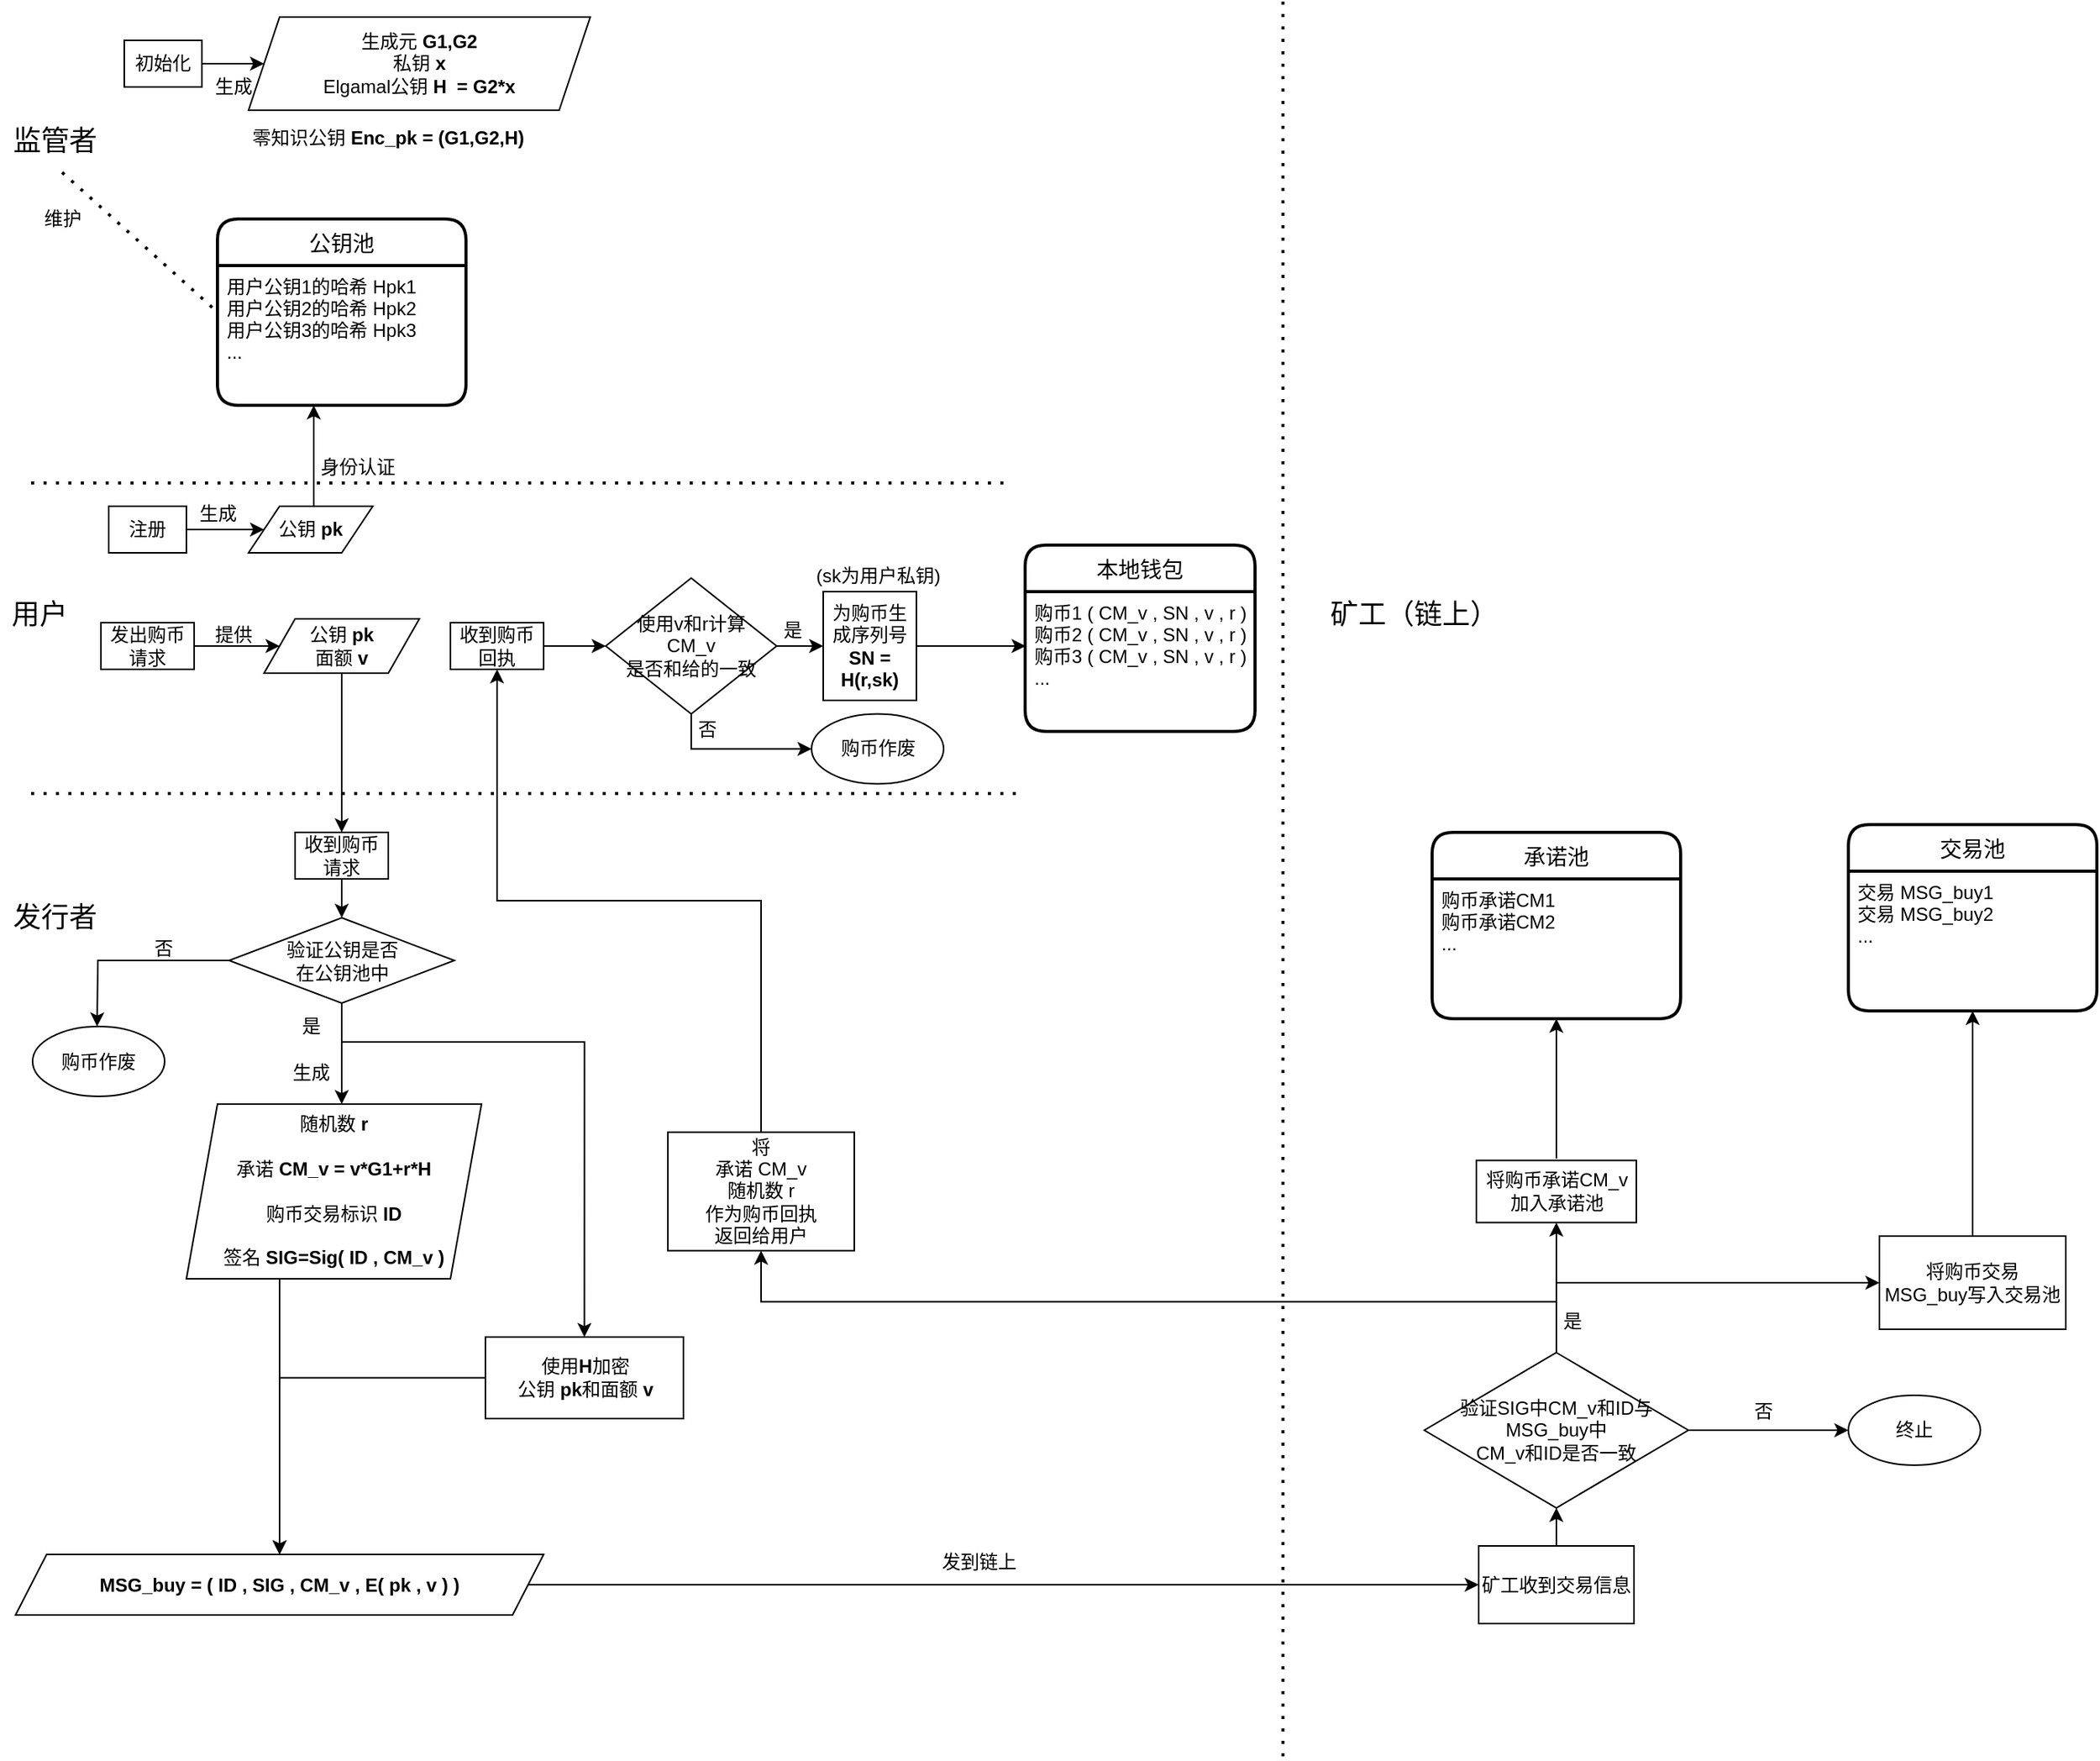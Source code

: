 <mxfile version="13.5.1" type="device"><diagram id="5hE8lKeHi240gkhycetH" name="第 1 页"><mxGraphModel dx="1426" dy="905" grid="1" gridSize="10" guides="1" tooltips="1" connect="1" arrows="1" fold="1" page="1" pageScale="1" pageWidth="827" pageHeight="1169" math="0" shadow="0"><root><mxCell id="0"/><mxCell id="1" parent="0"/><mxCell id="rnxhR0rQ0OIMdAnH7jI5-5" value="" style="edgeStyle=orthogonalEdgeStyle;rounded=0;orthogonalLoop=1;jettySize=auto;html=1;" parent="1" source="9ClnOcMJETAFAgiWWm4f-1" edge="1"><mxGeometry relative="1" as="geometry"><mxPoint x="170" y="50" as="targetPoint"/></mxGeometry></mxCell><mxCell id="9ClnOcMJETAFAgiWWm4f-1" value="初始化" style="rounded=0;whiteSpace=wrap;html=1;" parent="1" vertex="1"><mxGeometry x="80" y="35" width="50" height="30" as="geometry"/></mxCell><mxCell id="rnxhR0rQ0OIMdAnH7jI5-1" value="&lt;font style=&quot;font-size: 18px&quot;&gt;监管者&lt;/font&gt;" style="text;html=1;align=center;verticalAlign=middle;resizable=0;points=[];autosize=1;" parent="1" vertex="1"><mxGeometry y="90" width="70" height="20" as="geometry"/></mxCell><mxCell id="rnxhR0rQ0OIMdAnH7jI5-2" value="&lt;font style=&quot;font-size: 18px&quot;&gt;用户&lt;/font&gt;" style="text;html=1;align=center;verticalAlign=middle;resizable=0;points=[];autosize=1;" parent="1" vertex="1"><mxGeometry y="395" width="50" height="20" as="geometry"/></mxCell><mxCell id="rnxhR0rQ0OIMdAnH7jI5-3" value="&lt;font style=&quot;font-size: 18px&quot;&gt;发行者&lt;/font&gt;" style="text;html=1;align=center;verticalAlign=middle;resizable=0;points=[];autosize=1;" parent="1" vertex="1"><mxGeometry y="590" width="70" height="20" as="geometry"/></mxCell><mxCell id="rnxhR0rQ0OIMdAnH7jI5-14" value="" style="edgeStyle=orthogonalEdgeStyle;rounded=0;orthogonalLoop=1;jettySize=auto;html=1;entryX=0;entryY=0.5;entryDx=0;entryDy=0;" parent="1" source="rnxhR0rQ0OIMdAnH7jI5-12" edge="1"><mxGeometry relative="1" as="geometry"><mxPoint x="170" y="350" as="targetPoint"/></mxGeometry></mxCell><mxCell id="rnxhR0rQ0OIMdAnH7jI5-12" value="注册" style="rounded=0;whiteSpace=wrap;html=1;" parent="1" vertex="1"><mxGeometry x="70" y="335" width="50" height="30" as="geometry"/></mxCell><mxCell id="rnxhR0rQ0OIMdAnH7jI5-19" value="" style="endArrow=classic;html=1;exitX=0.55;exitY=-0.25;exitDx=0;exitDy=0;exitPerimeter=0;" parent="1" edge="1"><mxGeometry width="50" height="50" relative="1" as="geometry"><mxPoint x="202" y="335" as="sourcePoint"/><mxPoint x="202" y="270" as="targetPoint"/></mxGeometry></mxCell><mxCell id="rnxhR0rQ0OIMdAnH7jI5-20" value="身份认证" style="text;html=1;align=center;verticalAlign=middle;resizable=0;points=[];autosize=1;" parent="1" vertex="1"><mxGeometry x="200" y="300" width="60" height="20" as="geometry"/></mxCell><mxCell id="rnxhR0rQ0OIMdAnH7jI5-21" value="" style="endArrow=none;dashed=1;html=1;dashPattern=1 3;strokeWidth=2;entryX=0;entryY=0.5;entryDx=0;entryDy=0;" parent="1" target="rnxhR0rQ0OIMdAnH7jI5-16" edge="1"><mxGeometry width="50" height="50" relative="1" as="geometry"><mxPoint x="40" y="120" as="sourcePoint"/><mxPoint x="60" y="140" as="targetPoint"/></mxGeometry></mxCell><mxCell id="rnxhR0rQ0OIMdAnH7jI5-22" value="维护" style="text;html=1;align=center;verticalAlign=middle;resizable=0;points=[];autosize=1;" parent="1" vertex="1"><mxGeometry x="20" y="140" width="40" height="20" as="geometry"/></mxCell><mxCell id="q0J69nH1_KOFGHvAURuJ-16" style="edgeStyle=orthogonalEdgeStyle;rounded=0;orthogonalLoop=1;jettySize=auto;html=1;exitX=1;exitY=0.5;exitDx=0;exitDy=0;entryX=0;entryY=0.5;entryDx=0;entryDy=0;" parent="1" source="rnxhR0rQ0OIMdAnH7jI5-24" target="q0J69nH1_KOFGHvAURuJ-15" edge="1"><mxGeometry relative="1" as="geometry"/></mxCell><mxCell id="rnxhR0rQ0OIMdAnH7jI5-24" value="发出购币请求" style="rounded=0;whiteSpace=wrap;html=1;" parent="1" vertex="1"><mxGeometry x="65" y="410" width="60" height="30" as="geometry"/></mxCell><mxCell id="rnxhR0rQ0OIMdAnH7jI5-16" value="公钥池" style="swimlane;childLayout=stackLayout;horizontal=1;startSize=30;horizontalStack=0;rounded=1;fontSize=14;fontStyle=0;strokeWidth=2;resizeParent=0;resizeLast=1;shadow=0;dashed=0;align=center;" parent="1" vertex="1"><mxGeometry x="140" y="150" width="160" height="120" as="geometry"/></mxCell><mxCell id="rnxhR0rQ0OIMdAnH7jI5-17" value="用户公钥1的哈希 Hpk1&#10;用户公钥2的哈希 Hpk2&#10;用户公钥3的哈希 Hpk3&#10;..." style="align=left;strokeColor=none;fillColor=none;spacingLeft=4;fontSize=12;verticalAlign=top;resizable=0;rotatable=0;part=1;" parent="rnxhR0rQ0OIMdAnH7jI5-16" vertex="1"><mxGeometry y="30" width="160" height="90" as="geometry"/></mxCell><mxCell id="rnxhR0rQ0OIMdAnH7jI5-33" value="" style="edgeStyle=orthogonalEdgeStyle;rounded=0;orthogonalLoop=1;jettySize=auto;html=1;exitX=0.5;exitY=1;exitDx=0;exitDy=0;entryX=0.5;entryY=0;entryDx=0;entryDy=0;" parent="1" source="q0J69nH1_KOFGHvAURuJ-15" target="rnxhR0rQ0OIMdAnH7jI5-34" edge="1"><mxGeometry relative="1" as="geometry"><mxPoint x="220" y="470" as="sourcePoint"/><mxPoint x="220" y="535" as="targetPoint"/></mxGeometry></mxCell><mxCell id="rnxhR0rQ0OIMdAnH7jI5-30" value="提供" style="text;html=1;align=center;verticalAlign=middle;resizable=0;points=[];autosize=1;" parent="1" vertex="1"><mxGeometry x="130" y="407.5" width="40" height="20" as="geometry"/></mxCell><mxCell id="rnxhR0rQ0OIMdAnH7jI5-36" value="" style="edgeStyle=orthogonalEdgeStyle;rounded=0;orthogonalLoop=1;jettySize=auto;html=1;" parent="1" source="rnxhR0rQ0OIMdAnH7jI5-34" edge="1"><mxGeometry relative="1" as="geometry"><mxPoint x="220" y="600" as="targetPoint"/></mxGeometry></mxCell><mxCell id="rnxhR0rQ0OIMdAnH7jI5-34" value="收到购币请求" style="rounded=0;whiteSpace=wrap;html=1;" parent="1" vertex="1"><mxGeometry x="190" y="545" width="60" height="30" as="geometry"/></mxCell><mxCell id="rnxhR0rQ0OIMdAnH7jI5-41" value="" style="edgeStyle=orthogonalEdgeStyle;rounded=0;orthogonalLoop=1;jettySize=auto;html=1;exitX=0.5;exitY=1;exitDx=0;exitDy=0;" parent="1" source="q0J69nH1_KOFGHvAURuJ-17" edge="1"><mxGeometry relative="1" as="geometry"><mxPoint x="220" y="720" as="targetPoint"/><mxPoint x="220" y="660" as="sourcePoint"/></mxGeometry></mxCell><mxCell id="rnxhR0rQ0OIMdAnH7jI5-39" value="生成" style="text;html=1;align=center;verticalAlign=middle;resizable=0;points=[];autosize=1;" parent="1" vertex="1"><mxGeometry x="130" y="55" width="40" height="20" as="geometry"/></mxCell><mxCell id="rnxhR0rQ0OIMdAnH7jI5-44" value="生成" style="text;html=1;align=center;verticalAlign=middle;resizable=0;points=[];autosize=1;" parent="1" vertex="1"><mxGeometry x="180" y="690" width="40" height="20" as="geometry"/></mxCell><mxCell id="rnxhR0rQ0OIMdAnH7jI5-52" value="发到链上" style="text;html=1;align=center;verticalAlign=middle;resizable=0;points=[];autosize=1;" parent="1" vertex="1"><mxGeometry x="600" y="1004.5" width="60" height="20" as="geometry"/></mxCell><mxCell id="q0J69nH1_KOFGHvAURuJ-50" style="edgeStyle=orthogonalEdgeStyle;rounded=0;orthogonalLoop=1;jettySize=auto;html=1;exitX=0.5;exitY=0;exitDx=0;exitDy=0;entryX=0.5;entryY=1;entryDx=0;entryDy=0;" parent="1" source="rnxhR0rQ0OIMdAnH7jI5-53" target="q0J69nH1_KOFGHvAURuJ-49" edge="1"><mxGeometry relative="1" as="geometry"/></mxCell><mxCell id="rnxhR0rQ0OIMdAnH7jI5-53" value="矿工收到交易信息" style="rounded=0;whiteSpace=wrap;html=1;" parent="1" vertex="1"><mxGeometry x="952" y="1004.5" width="100" height="50" as="geometry"/></mxCell><mxCell id="rnxhR0rQ0OIMdAnH7jI5-60" value="" style="edgeStyle=orthogonalEdgeStyle;rounded=0;orthogonalLoop=1;jettySize=auto;html=1;" parent="1" edge="1"><mxGeometry relative="1" as="geometry"><mxPoint x="1002" y="665" as="targetPoint"/><mxPoint x="1002" y="755" as="sourcePoint"/></mxGeometry></mxCell><mxCell id="rnxhR0rQ0OIMdAnH7jI5-83" value="" style="edgeStyle=orthogonalEdgeStyle;rounded=0;orthogonalLoop=1;jettySize=auto;html=1;" parent="1" source="rnxhR0rQ0OIMdAnH7jI5-70" edge="1"><mxGeometry relative="1" as="geometry"><mxPoint x="390" y="425" as="targetPoint"/></mxGeometry></mxCell><mxCell id="rnxhR0rQ0OIMdAnH7jI5-70" value="收到购币回执" style="rounded=0;whiteSpace=wrap;html=1;" parent="1" vertex="1"><mxGeometry x="290" y="410" width="60" height="30" as="geometry"/></mxCell><mxCell id="rnxhR0rQ0OIMdAnH7jI5-86" value="" style="edgeStyle=orthogonalEdgeStyle;rounded=0;orthogonalLoop=1;jettySize=auto;html=1;exitX=1;exitY=0.5;exitDx=0;exitDy=0;" parent="1" source="q0J69nH1_KOFGHvAURuJ-30" target="rnxhR0rQ0OIMdAnH7jI5-85" edge="1"><mxGeometry relative="1" as="geometry"><mxPoint x="473" y="425" as="sourcePoint"/></mxGeometry></mxCell><mxCell id="q0J69nH1_KOFGHvAURuJ-66" style="edgeStyle=orthogonalEdgeStyle;rounded=0;orthogonalLoop=1;jettySize=auto;html=1;exitX=1;exitY=0.5;exitDx=0;exitDy=0;entryX=0.002;entryY=0.389;entryDx=0;entryDy=0;entryPerimeter=0;" parent="1" source="rnxhR0rQ0OIMdAnH7jI5-85" target="jeu_u5_v1dHAz4D7PNVB-2" edge="1"><mxGeometry relative="1" as="geometry"/></mxCell><mxCell id="rnxhR0rQ0OIMdAnH7jI5-85" value="为购币生成序列号&lt;b&gt;SN = H(r,sk)&lt;/b&gt;" style="rounded=0;whiteSpace=wrap;html=1;" parent="1" vertex="1"><mxGeometry x="530" y="390" width="60" height="70" as="geometry"/></mxCell><mxCell id="rnxhR0rQ0OIMdAnH7jI5-89" value="(sk为用户私钥)" style="text;html=1;align=center;verticalAlign=middle;resizable=0;points=[];autosize=1;" parent="1" vertex="1"><mxGeometry x="515" y="370" width="100" height="20" as="geometry"/></mxCell><mxCell id="rnxhR0rQ0OIMdAnH7jI5-90" value="" style="endArrow=none;dashed=1;html=1;dashPattern=1 3;strokeWidth=2;" parent="1" edge="1"><mxGeometry width="50" height="50" relative="1" as="geometry"><mxPoint x="20" y="520" as="sourcePoint"/><mxPoint x="660" y="520" as="targetPoint"/></mxGeometry></mxCell><mxCell id="rnxhR0rQ0OIMdAnH7jI5-91" value="" style="endArrow=none;dashed=1;html=1;dashPattern=1 3;strokeWidth=2;" parent="1" edge="1"><mxGeometry width="50" height="50" relative="1" as="geometry"><mxPoint x="20" y="320" as="sourcePoint"/><mxPoint x="650" y="320" as="targetPoint"/></mxGeometry></mxCell><mxCell id="rnxhR0rQ0OIMdAnH7jI5-25" value="交易池" style="swimlane;childLayout=stackLayout;horizontal=1;startSize=30;horizontalStack=0;rounded=1;fontSize=14;fontStyle=0;strokeWidth=2;resizeParent=0;resizeLast=1;shadow=0;dashed=0;align=center;" parent="1" vertex="1"><mxGeometry x="1190" y="540" width="160" height="120" as="geometry"/></mxCell><mxCell id="rnxhR0rQ0OIMdAnH7jI5-26" value="交易 MSG_buy1&#10;交易 MSG_buy2&#10;..." style="align=left;strokeColor=none;fillColor=none;spacingLeft=4;fontSize=12;verticalAlign=top;resizable=0;rotatable=0;part=1;" parent="rnxhR0rQ0OIMdAnH7jI5-25" vertex="1"><mxGeometry y="30" width="160" height="90" as="geometry"/></mxCell><mxCell id="rnxhR0rQ0OIMdAnH7jI5-93" value="&lt;font style=&quot;font-size: 18px&quot;&gt;矿工（链上）&lt;/font&gt;" style="text;html=1;align=center;verticalAlign=middle;resizable=0;points=[];autosize=1;" parent="1" vertex="1"><mxGeometry x="850" y="395" width="120" height="20" as="geometry"/></mxCell><mxCell id="rnxhR0rQ0OIMdAnH7jI5-94" value="" style="endArrow=none;dashed=1;html=1;dashPattern=1 3;strokeWidth=2;" parent="1" edge="1"><mxGeometry width="50" height="50" relative="1" as="geometry"><mxPoint x="826" y="1140" as="sourcePoint"/><mxPoint x="826" y="10" as="targetPoint"/></mxGeometry></mxCell><mxCell id="jeu_u5_v1dHAz4D7PNVB-1" value="本地钱包" style="swimlane;childLayout=stackLayout;horizontal=1;startSize=30;horizontalStack=0;rounded=1;fontSize=14;fontStyle=0;strokeWidth=2;resizeParent=0;resizeLast=1;shadow=0;dashed=0;align=center;" parent="1" vertex="1"><mxGeometry x="660" y="360" width="148" height="120" as="geometry"/></mxCell><mxCell id="jeu_u5_v1dHAz4D7PNVB-2" value="购币1 ( CM_v , SN , v , r )&#10;购币2 ( CM_v , SN , v , r )&#10;购币3 ( CM_v , SN , v , r )&#10;..." style="align=left;strokeColor=none;fillColor=none;spacingLeft=4;fontSize=12;verticalAlign=top;resizable=0;rotatable=0;part=1;" parent="jeu_u5_v1dHAz4D7PNVB-1" vertex="1"><mxGeometry y="30" width="148" height="90" as="geometry"/></mxCell><mxCell id="q0J69nH1_KOFGHvAURuJ-7" value="&lt;b&gt;&lt;br&gt;&lt;/b&gt;零知识公钥&amp;nbsp;&lt;b&gt;Enc_pk = (G1,G2,H)&lt;/b&gt;" style="text;html=1;strokeColor=none;fillColor=none;align=center;verticalAlign=middle;whiteSpace=wrap;rounded=0;" parent="1" vertex="1"><mxGeometry x="160" y="80" width="180" height="20" as="geometry"/></mxCell><mxCell id="q0J69nH1_KOFGHvAURuJ-12" value="生成" style="text;html=1;align=center;verticalAlign=middle;resizable=0;points=[];autosize=1;" parent="1" vertex="1"><mxGeometry x="120" y="330" width="40" height="20" as="geometry"/></mxCell><mxCell id="q0J69nH1_KOFGHvAURuJ-13" value="&lt;span&gt;生成元&amp;nbsp;&lt;/span&gt;&lt;b&gt;G1,G2&lt;br&gt;&lt;/b&gt;&lt;span&gt;私钥&amp;nbsp;&lt;/span&gt;&lt;b&gt;x&lt;br&gt;&lt;/b&gt;&lt;span&gt;Elgamal公钥&amp;nbsp;&lt;/span&gt;&lt;b&gt;H&amp;nbsp; = G2*x&lt;/b&gt;" style="shape=parallelogram;perimeter=parallelogramPerimeter;whiteSpace=wrap;html=1;fixedSize=1;" parent="1" vertex="1"><mxGeometry x="160" y="20" width="220" height="60" as="geometry"/></mxCell><mxCell id="q0J69nH1_KOFGHvAURuJ-14" value="&lt;span&gt;公钥&amp;nbsp;&lt;/span&gt;&lt;b&gt;pk&lt;/b&gt;" style="shape=parallelogram;perimeter=parallelogramPerimeter;whiteSpace=wrap;html=1;fixedSize=1;" parent="1" vertex="1"><mxGeometry x="160" y="335" width="80" height="30" as="geometry"/></mxCell><mxCell id="q0J69nH1_KOFGHvAURuJ-15" value="&lt;span&gt;公钥&amp;nbsp;&lt;/span&gt;&lt;b&gt;pk&lt;br&gt;&lt;/b&gt;&lt;span&gt;面额&lt;/span&gt;&lt;b&gt;&amp;nbsp;v&lt;/b&gt;&lt;b&gt;&lt;br&gt;&lt;/b&gt;" style="shape=parallelogram;perimeter=parallelogramPerimeter;whiteSpace=wrap;html=1;fixedSize=1;" parent="1" vertex="1"><mxGeometry x="170" y="407.5" width="100" height="35" as="geometry"/></mxCell><mxCell id="q0J69nH1_KOFGHvAURuJ-19" style="edgeStyle=orthogonalEdgeStyle;rounded=0;orthogonalLoop=1;jettySize=auto;html=1;exitX=0;exitY=0.5;exitDx=0;exitDy=0;entryX=0.5;entryY=0;entryDx=0;entryDy=0;" parent="1" source="q0J69nH1_KOFGHvAURuJ-17" edge="1"><mxGeometry relative="1" as="geometry"><mxPoint x="62.5" y="670" as="targetPoint"/></mxGeometry></mxCell><mxCell id="q0J69nH1_KOFGHvAURuJ-67" style="edgeStyle=orthogonalEdgeStyle;rounded=0;orthogonalLoop=1;jettySize=auto;html=1;exitX=0.5;exitY=1;exitDx=0;exitDy=0;entryX=0.5;entryY=0;entryDx=0;entryDy=0;" parent="1" source="q0J69nH1_KOFGHvAURuJ-17" target="q0J69nH1_KOFGHvAURuJ-41" edge="1"><mxGeometry relative="1" as="geometry"><mxPoint x="360" y="890" as="targetPoint"/><Array as="points"><mxPoint x="220" y="680"/><mxPoint x="376" y="680"/></Array></mxGeometry></mxCell><mxCell id="q0J69nH1_KOFGHvAURuJ-17" value="&lt;span&gt;验证公钥是否&lt;br&gt;在公钥池中&lt;/span&gt;" style="rhombus;whiteSpace=wrap;html=1;" parent="1" vertex="1"><mxGeometry x="147.5" y="600" width="145" height="55" as="geometry"/></mxCell><mxCell id="q0J69nH1_KOFGHvAURuJ-18" value="是" style="text;html=1;align=center;verticalAlign=middle;resizable=0;points=[];autosize=1;" parent="1" vertex="1"><mxGeometry x="185" y="660" width="30" height="20" as="geometry"/></mxCell><mxCell id="q0J69nH1_KOFGHvAURuJ-21" value="否" style="text;html=1;align=center;verticalAlign=middle;resizable=0;points=[];autosize=1;" parent="1" vertex="1"><mxGeometry x="90" y="610" width="30" height="20" as="geometry"/></mxCell><mxCell id="SFkjNc2GXjiHxZo3O7I8-2" style="edgeStyle=orthogonalEdgeStyle;rounded=0;orthogonalLoop=1;jettySize=auto;html=1;exitX=0.5;exitY=1;exitDx=0;exitDy=0;" edge="1" parent="1" source="q0J69nH1_KOFGHvAURuJ-22"><mxGeometry relative="1" as="geometry"><mxPoint x="180" y="1010" as="targetPoint"/><Array as="points"><mxPoint x="180" y="833"/></Array></mxGeometry></mxCell><mxCell id="q0J69nH1_KOFGHvAURuJ-22" value="&lt;span&gt;随机数&lt;/span&gt;&lt;b&gt;&amp;nbsp;r&lt;br&gt;&lt;br&gt;&lt;/b&gt;&lt;span&gt;承诺&amp;nbsp;&lt;/span&gt;&lt;b&gt;CM_v = v*G1+r*H&lt;br&gt;&lt;/b&gt;&lt;br&gt;&lt;span&gt;购币交易标识&amp;nbsp;&lt;/span&gt;&lt;b&gt;ID&lt;/b&gt;&lt;br&gt;&lt;br&gt;&lt;span&gt;签名&lt;/span&gt;&lt;b&gt;&amp;nbsp;SIG=Sig( ID , CM_v )&lt;/b&gt;&lt;b&gt;&lt;br&gt;&lt;/b&gt;" style="shape=parallelogram;perimeter=parallelogramPerimeter;whiteSpace=wrap;html=1;fixedSize=1;" parent="1" vertex="1"><mxGeometry x="120" y="720" width="190" height="112.5" as="geometry"/></mxCell><mxCell id="q0J69nH1_KOFGHvAURuJ-25" style="edgeStyle=orthogonalEdgeStyle;rounded=0;orthogonalLoop=1;jettySize=auto;html=1;exitX=0.5;exitY=1;exitDx=0;exitDy=0;" parent="1" source="q0J69nH1_KOFGHvAURuJ-24" edge="1"><mxGeometry relative="1" as="geometry"><mxPoint x="1002" y="796.667" as="targetPoint"/></mxGeometry></mxCell><mxCell id="q0J69nH1_KOFGHvAURuJ-24" value="&lt;span&gt;将购币承诺CM_v加入承诺池&lt;/span&gt;" style="rounded=0;whiteSpace=wrap;html=1;" parent="1" vertex="1"><mxGeometry x="950.5" y="756.25" width="103" height="40" as="geometry"/></mxCell><mxCell id="q0J69nH1_KOFGHvAURuJ-29" style="edgeStyle=orthogonalEdgeStyle;rounded=0;orthogonalLoop=1;jettySize=auto;html=1;exitX=0.5;exitY=0;exitDx=0;exitDy=0;entryX=0.5;entryY=1;entryDx=0;entryDy=0;" parent="1" source="q0J69nH1_KOFGHvAURuJ-27" target="rnxhR0rQ0OIMdAnH7jI5-70" edge="1"><mxGeometry relative="1" as="geometry"/></mxCell><mxCell id="q0J69nH1_KOFGHvAURuJ-27" value="将&lt;br&gt;&lt;span&gt;承诺 CM_v&lt;/span&gt;&lt;br&gt;&lt;span&gt;随机数 r&lt;br&gt;作为购币回执&lt;br&gt;返回给用户&lt;br&gt;&lt;/span&gt;" style="whiteSpace=wrap;html=1;rounded=0;" parent="1" vertex="1"><mxGeometry x="430" y="738.12" width="120" height="76.25" as="geometry"/></mxCell><mxCell id="i9DGitx6NwM3-_Z5cYTo-2" style="edgeStyle=orthogonalEdgeStyle;rounded=0;orthogonalLoop=1;jettySize=auto;html=1;exitX=0.5;exitY=1;exitDx=0;exitDy=0;entryX=0;entryY=0.5;entryDx=0;entryDy=0;" parent="1" source="q0J69nH1_KOFGHvAURuJ-30" target="i9DGitx6NwM3-_Z5cYTo-1" edge="1"><mxGeometry relative="1" as="geometry"/></mxCell><mxCell id="q0J69nH1_KOFGHvAURuJ-30" value="使用v和r计算&lt;br&gt;CM_v&lt;br&gt;是否和给的一致" style="rhombus;whiteSpace=wrap;html=1;" parent="1" vertex="1"><mxGeometry x="390" y="381.25" width="110" height="87.5" as="geometry"/></mxCell><mxCell id="q0J69nH1_KOFGHvAURuJ-31" style="edgeStyle=orthogonalEdgeStyle;rounded=0;orthogonalLoop=1;jettySize=auto;html=1;exitX=0.5;exitY=1;exitDx=0;exitDy=0;" parent="1" source="q0J69nH1_KOFGHvAURuJ-30" target="q0J69nH1_KOFGHvAURuJ-30" edge="1"><mxGeometry relative="1" as="geometry"/></mxCell><mxCell id="q0J69nH1_KOFGHvAURuJ-32" value="是" style="text;html=1;align=center;verticalAlign=middle;resizable=0;points=[];autosize=1;" parent="1" vertex="1"><mxGeometry x="495" y="405" width="30" height="20" as="geometry"/></mxCell><mxCell id="q0J69nH1_KOFGHvAURuJ-36" value="否" style="text;html=1;align=center;verticalAlign=middle;resizable=0;points=[];autosize=1;" parent="1" vertex="1"><mxGeometry x="440" y="468.75" width="30" height="20" as="geometry"/></mxCell><mxCell id="q0J69nH1_KOFGHvAURuJ-69" style="edgeStyle=orthogonalEdgeStyle;rounded=0;orthogonalLoop=1;jettySize=auto;html=1;exitX=0;exitY=0.5;exitDx=0;exitDy=0;entryX=0.5;entryY=0;entryDx=0;entryDy=0;" parent="1" source="q0J69nH1_KOFGHvAURuJ-41" target="q0J69nH1_KOFGHvAURuJ-46" edge="1"><mxGeometry relative="1" as="geometry"><Array as="points"><mxPoint x="180" y="896"/></Array></mxGeometry></mxCell><mxCell id="q0J69nH1_KOFGHvAURuJ-41" value="使用&lt;b&gt;H&lt;/b&gt;加密&lt;br&gt;公钥&amp;nbsp;&lt;b&gt;pk&lt;/b&gt;和面额&lt;b&gt;&amp;nbsp;v&lt;/b&gt;" style="whiteSpace=wrap;html=1;" parent="1" vertex="1"><mxGeometry x="312.5" y="870" width="127.5" height="52.5" as="geometry"/></mxCell><mxCell id="q0J69nH1_KOFGHvAURuJ-48" style="edgeStyle=orthogonalEdgeStyle;rounded=0;orthogonalLoop=1;jettySize=auto;html=1;exitX=1;exitY=0.5;exitDx=0;exitDy=0;entryX=0;entryY=0.5;entryDx=0;entryDy=0;" parent="1" source="q0J69nH1_KOFGHvAURuJ-46" target="rnxhR0rQ0OIMdAnH7jI5-53" edge="1"><mxGeometry relative="1" as="geometry"/></mxCell><mxCell id="q0J69nH1_KOFGHvAURuJ-46" value="&lt;b&gt;MSG_buy = ( ID , SIG , CM_v , E( pk , v ) )&lt;/b&gt;&lt;b&gt;&lt;br&gt;&lt;/b&gt;" style="shape=parallelogram;perimeter=parallelogramPerimeter;whiteSpace=wrap;html=1;fixedSize=1;" parent="1" vertex="1"><mxGeometry x="10" y="1010" width="340" height="39" as="geometry"/></mxCell><mxCell id="q0J69nH1_KOFGHvAURuJ-52" style="edgeStyle=orthogonalEdgeStyle;rounded=0;orthogonalLoop=1;jettySize=auto;html=1;exitX=0.5;exitY=0;exitDx=0;exitDy=0;entryX=0.5;entryY=1;entryDx=0;entryDy=0;" parent="1" source="q0J69nH1_KOFGHvAURuJ-49" target="q0J69nH1_KOFGHvAURuJ-24" edge="1"><mxGeometry relative="1" as="geometry"/></mxCell><mxCell id="q0J69nH1_KOFGHvAURuJ-63" style="edgeStyle=orthogonalEdgeStyle;rounded=0;orthogonalLoop=1;jettySize=auto;html=1;exitX=1;exitY=0.5;exitDx=0;exitDy=0;entryX=0;entryY=0.5;entryDx=0;entryDy=0;" parent="1" source="q0J69nH1_KOFGHvAURuJ-49" target="q0J69nH1_KOFGHvAURuJ-62" edge="1"><mxGeometry relative="1" as="geometry"/></mxCell><mxCell id="q0J69nH1_KOFGHvAURuJ-65" style="edgeStyle=orthogonalEdgeStyle;rounded=0;orthogonalLoop=1;jettySize=auto;html=1;exitX=0.5;exitY=0;exitDx=0;exitDy=0;entryX=0.5;entryY=1;entryDx=0;entryDy=0;" parent="1" source="q0J69nH1_KOFGHvAURuJ-49" target="q0J69nH1_KOFGHvAURuJ-27" edge="1"><mxGeometry relative="1" as="geometry"/></mxCell><mxCell id="SFkjNc2GXjiHxZo3O7I8-1" style="edgeStyle=orthogonalEdgeStyle;rounded=0;orthogonalLoop=1;jettySize=auto;html=1;exitX=0.5;exitY=0;exitDx=0;exitDy=0;entryX=0;entryY=0.5;entryDx=0;entryDy=0;" edge="1" parent="1" source="q0J69nH1_KOFGHvAURuJ-49" target="q0J69nH1_KOFGHvAURuJ-56"><mxGeometry relative="1" as="geometry"/></mxCell><mxCell id="q0J69nH1_KOFGHvAURuJ-49" value="验证SIG中CM_v和ID与MSG_buy中&lt;br&gt;CM_v和ID是否一致" style="rhombus;whiteSpace=wrap;html=1;" parent="1" vertex="1"><mxGeometry x="917" y="880" width="170" height="100" as="geometry"/></mxCell><mxCell id="q0J69nH1_KOFGHvAURuJ-59" style="edgeStyle=orthogonalEdgeStyle;rounded=0;orthogonalLoop=1;jettySize=auto;html=1;exitX=0.5;exitY=0;exitDx=0;exitDy=0;entryX=0.5;entryY=1;entryDx=0;entryDy=0;" parent="1" source="q0J69nH1_KOFGHvAURuJ-56" target="rnxhR0rQ0OIMdAnH7jI5-26" edge="1"><mxGeometry relative="1" as="geometry"/></mxCell><mxCell id="q0J69nH1_KOFGHvAURuJ-56" value="将&lt;span&gt;购币交易 &lt;br&gt;MSG_buy写入交易池&lt;br&gt;&lt;/span&gt;" style="whiteSpace=wrap;html=1;" parent="1" vertex="1"><mxGeometry x="1210" y="805" width="120" height="60" as="geometry"/></mxCell><mxCell id="q0J69nH1_KOFGHvAURuJ-60" value="是" style="text;html=1;align=center;verticalAlign=middle;resizable=0;points=[];autosize=1;" parent="1" vertex="1"><mxGeometry x="997" y="850" width="30" height="20" as="geometry"/></mxCell><mxCell id="q0J69nH1_KOFGHvAURuJ-61" value="&lt;span&gt;购币作废&lt;/span&gt;" style="ellipse;whiteSpace=wrap;html=1;" parent="1" vertex="1"><mxGeometry x="21" y="670" width="85" height="45" as="geometry"/></mxCell><mxCell id="q0J69nH1_KOFGHvAURuJ-62" value="终止" style="ellipse;whiteSpace=wrap;html=1;" parent="1" vertex="1"><mxGeometry x="1190" y="907.5" width="85" height="45" as="geometry"/></mxCell><mxCell id="q0J69nH1_KOFGHvAURuJ-64" value="否" style="text;html=1;align=center;verticalAlign=middle;resizable=0;points=[];autosize=1;" parent="1" vertex="1"><mxGeometry x="1120" y="907.5" width="30" height="20" as="geometry"/></mxCell><mxCell id="rnxhR0rQ0OIMdAnH7jI5-76" value="承诺池" style="swimlane;childLayout=stackLayout;horizontal=1;startSize=30;horizontalStack=0;rounded=1;fontSize=14;fontStyle=0;strokeWidth=2;resizeParent=0;resizeLast=1;shadow=0;dashed=0;align=center;" parent="1" vertex="1"><mxGeometry x="922" y="545" width="160" height="120" as="geometry"/></mxCell><mxCell id="rnxhR0rQ0OIMdAnH7jI5-77" value="购币承诺CM1&#10;购币承诺CM2&#10;..." style="align=left;strokeColor=none;fillColor=none;spacingLeft=4;fontSize=12;verticalAlign=top;resizable=0;rotatable=0;part=1;" parent="rnxhR0rQ0OIMdAnH7jI5-76" vertex="1"><mxGeometry y="30" width="160" height="90" as="geometry"/></mxCell><mxCell id="i9DGitx6NwM3-_Z5cYTo-1" value="&lt;span&gt;购币作废&lt;/span&gt;" style="ellipse;whiteSpace=wrap;html=1;" parent="1" vertex="1"><mxGeometry x="522.5" y="468.75" width="85" height="45" as="geometry"/></mxCell></root></mxGraphModel></diagram></mxfile>